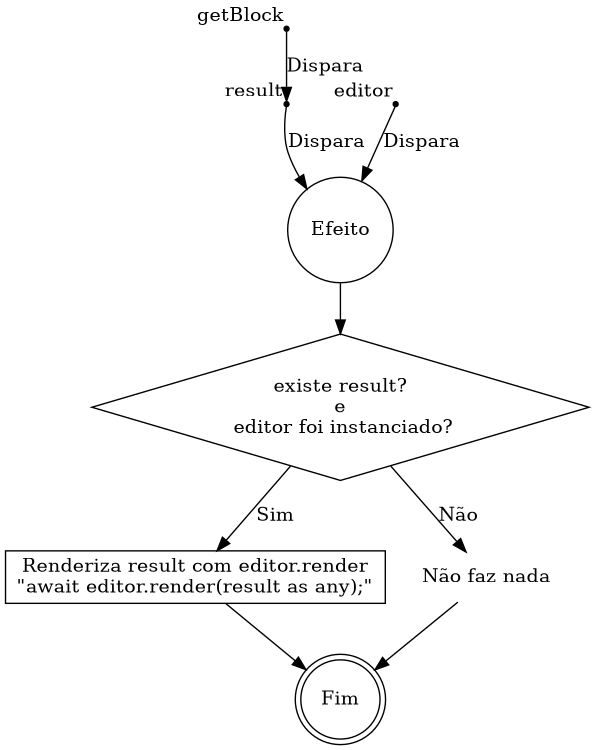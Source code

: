 digraph G {
    // layout=neato;
    rankdir=TB;
    size="8,5"

    node [shape = sqaud]; // Define o formato dos nós como círculos
    
    eff[label=Efeito,shape=circle]
    end[label=Fim, shape=doublecircle]
    
    getBlock[xlabel="getBlock", shape=point]
    result[shape=point, xlabel="result"]
    editor[shape=point, xlabel="editor"]
    
    cond[label="existe result?\ne\n editor foi instanciado?", shape=diamond]
    
    render[label="Renderiza result com editor.render\n\"await editor.render(result as any);\"", shape=squad]
    nothing[label="Não faz nada", shape=none]
    
    result -> eff [label=Dispara]
    editor -> eff [label=Dispara]
    
    eff -> cond
    
    cond -> render [label=Sim]
    
    cond -> nothing [label=Não]
    
    nothing -> end
    render -> end
    
    getBlock -> result [label=Dispara]
    
}
